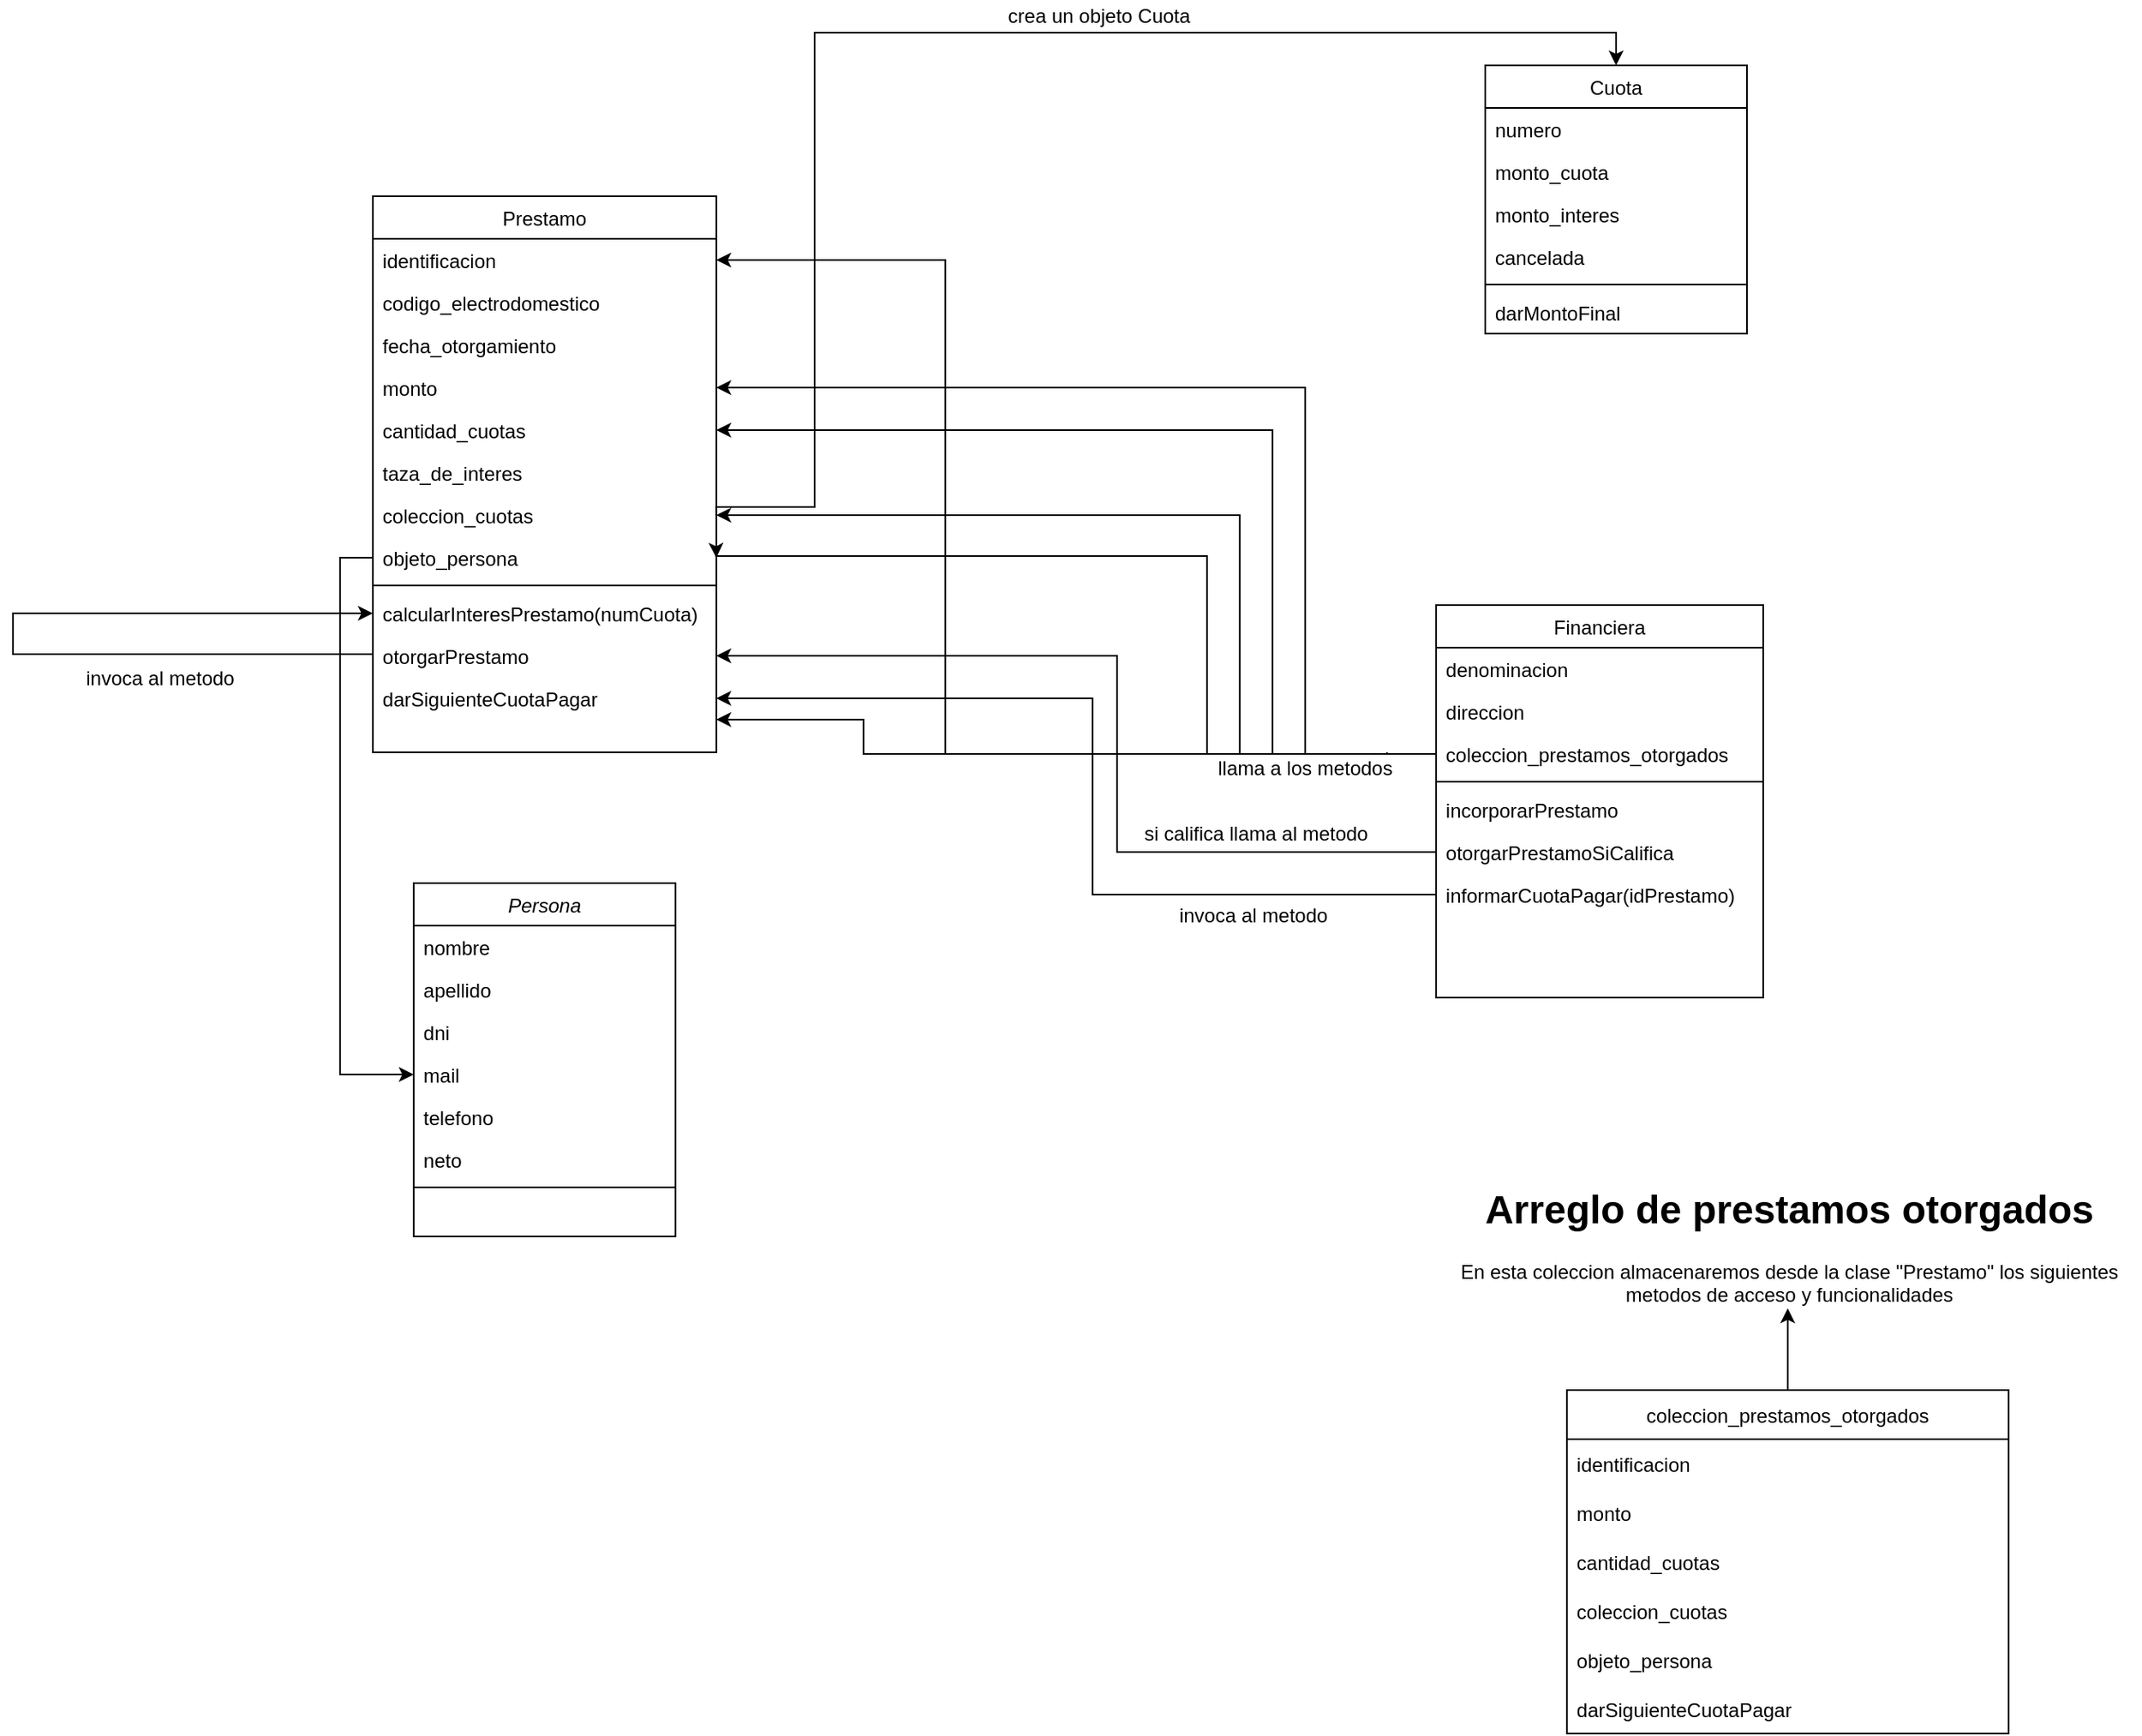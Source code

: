 <mxfile>
    <diagram id="C5RBs43oDa-KdzZeNtuy" name="Delegación entre las clases">
        <mxGraphModel dx="2656" dy="881" grid="1" gridSize="10" guides="1" tooltips="1" connect="1" arrows="1" fold="1" page="1" pageScale="1" pageWidth="827" pageHeight="1169" math="0" shadow="0">
            <root>
                <mxCell id="WIyWlLk6GJQsqaUBKTNV-0"/>
                <mxCell id="WIyWlLk6GJQsqaUBKTNV-1" parent="WIyWlLk6GJQsqaUBKTNV-0"/>
                <mxCell id="zkfFHV4jXpPFQw0GAbJ--0" value="Persona" style="swimlane;fontStyle=2;align=center;verticalAlign=top;childLayout=stackLayout;horizontal=1;startSize=26;horizontalStack=0;resizeParent=1;resizeLast=0;collapsible=1;marginBottom=0;rounded=0;shadow=0;strokeWidth=1;" parent="WIyWlLk6GJQsqaUBKTNV-1" vertex="1">
                    <mxGeometry x="-335.08" y="580" width="160" height="216" as="geometry">
                        <mxRectangle x="230" y="140" width="160" height="26" as="alternateBounds"/>
                    </mxGeometry>
                </mxCell>
                <mxCell id="zkfFHV4jXpPFQw0GAbJ--1" value="nombre" style="text;align=left;verticalAlign=top;spacingLeft=4;spacingRight=4;overflow=hidden;rotatable=0;points=[[0,0.5],[1,0.5]];portConstraint=eastwest;" parent="zkfFHV4jXpPFQw0GAbJ--0" vertex="1">
                    <mxGeometry y="26" width="160" height="26" as="geometry"/>
                </mxCell>
                <mxCell id="zkfFHV4jXpPFQw0GAbJ--2" value="apellido" style="text;align=left;verticalAlign=top;spacingLeft=4;spacingRight=4;overflow=hidden;rotatable=0;points=[[0,0.5],[1,0.5]];portConstraint=eastwest;rounded=0;shadow=0;html=0;" parent="zkfFHV4jXpPFQw0GAbJ--0" vertex="1">
                    <mxGeometry y="52" width="160" height="26" as="geometry"/>
                </mxCell>
                <mxCell id="zkfFHV4jXpPFQw0GAbJ--3" value="dni" style="text;align=left;verticalAlign=top;spacingLeft=4;spacingRight=4;overflow=hidden;rotatable=0;points=[[0,0.5],[1,0.5]];portConstraint=eastwest;rounded=0;shadow=0;html=0;" parent="zkfFHV4jXpPFQw0GAbJ--0" vertex="1">
                    <mxGeometry y="78" width="160" height="26" as="geometry"/>
                </mxCell>
                <mxCell id="xmXf_xuK64yHnz7fLXEf-1" value="mail" style="text;align=left;verticalAlign=top;spacingLeft=4;spacingRight=4;overflow=hidden;rotatable=0;points=[[0,0.5],[1,0.5]];portConstraint=eastwest;rounded=0;shadow=0;html=0;" parent="zkfFHV4jXpPFQw0GAbJ--0" vertex="1">
                    <mxGeometry y="104" width="160" height="26" as="geometry"/>
                </mxCell>
                <mxCell id="xmXf_xuK64yHnz7fLXEf-2" value="telefono" style="text;align=left;verticalAlign=top;spacingLeft=4;spacingRight=4;overflow=hidden;rotatable=0;points=[[0,0.5],[1,0.5]];portConstraint=eastwest;rounded=0;shadow=0;html=0;" parent="zkfFHV4jXpPFQw0GAbJ--0" vertex="1">
                    <mxGeometry y="130" width="160" height="26" as="geometry"/>
                </mxCell>
                <mxCell id="xmXf_xuK64yHnz7fLXEf-3" value="neto" style="text;align=left;verticalAlign=top;spacingLeft=4;spacingRight=4;overflow=hidden;rotatable=0;points=[[0,0.5],[1,0.5]];portConstraint=eastwest;rounded=0;shadow=0;html=0;" parent="zkfFHV4jXpPFQw0GAbJ--0" vertex="1">
                    <mxGeometry y="156" width="160" height="26" as="geometry"/>
                </mxCell>
                <mxCell id="zkfFHV4jXpPFQw0GAbJ--4" value="" style="line;html=1;strokeWidth=1;align=left;verticalAlign=middle;spacingTop=-1;spacingLeft=3;spacingRight=3;rotatable=0;labelPosition=right;points=[];portConstraint=eastwest;" parent="zkfFHV4jXpPFQw0GAbJ--0" vertex="1">
                    <mxGeometry y="182" width="160" height="8" as="geometry"/>
                </mxCell>
                <mxCell id="zkfFHV4jXpPFQw0GAbJ--6" value="Prestamo" style="swimlane;fontStyle=0;align=center;verticalAlign=top;childLayout=stackLayout;horizontal=1;startSize=26;horizontalStack=0;resizeParent=1;resizeLast=0;collapsible=1;marginBottom=0;rounded=0;shadow=0;strokeWidth=1;" parent="WIyWlLk6GJQsqaUBKTNV-1" vertex="1">
                    <mxGeometry x="-360.08" y="160" width="210" height="340" as="geometry">
                        <mxRectangle x="130" y="380" width="160" height="26" as="alternateBounds"/>
                    </mxGeometry>
                </mxCell>
                <mxCell id="zkfFHV4jXpPFQw0GAbJ--7" value="identificacion" style="text;align=left;verticalAlign=top;spacingLeft=4;spacingRight=4;overflow=hidden;rotatable=0;points=[[0,0.5],[1,0.5]];portConstraint=eastwest;" parent="zkfFHV4jXpPFQw0GAbJ--6" vertex="1">
                    <mxGeometry y="26" width="210" height="26" as="geometry"/>
                </mxCell>
                <mxCell id="zkfFHV4jXpPFQw0GAbJ--8" value="codigo_electrodomestico" style="text;align=left;verticalAlign=top;spacingLeft=4;spacingRight=4;overflow=hidden;rotatable=0;points=[[0,0.5],[1,0.5]];portConstraint=eastwest;rounded=0;shadow=0;html=0;" parent="zkfFHV4jXpPFQw0GAbJ--6" vertex="1">
                    <mxGeometry y="52" width="210" height="26" as="geometry"/>
                </mxCell>
                <mxCell id="xmXf_xuK64yHnz7fLXEf-8" value="fecha_otorgamiento" style="text;align=left;verticalAlign=top;spacingLeft=4;spacingRight=4;overflow=hidden;rotatable=0;points=[[0,0.5],[1,0.5]];portConstraint=eastwest;rounded=0;shadow=0;html=0;" parent="zkfFHV4jXpPFQw0GAbJ--6" vertex="1">
                    <mxGeometry y="78" width="210" height="26" as="geometry"/>
                </mxCell>
                <mxCell id="xmXf_xuK64yHnz7fLXEf-9" value="monto" style="text;align=left;verticalAlign=top;spacingLeft=4;spacingRight=4;overflow=hidden;rotatable=0;points=[[0,0.5],[1,0.5]];portConstraint=eastwest;rounded=0;shadow=0;html=0;" parent="zkfFHV4jXpPFQw0GAbJ--6" vertex="1">
                    <mxGeometry y="104" width="210" height="26" as="geometry"/>
                </mxCell>
                <mxCell id="xmXf_xuK64yHnz7fLXEf-10" value="cantidad_cuotas" style="text;align=left;verticalAlign=top;spacingLeft=4;spacingRight=4;overflow=hidden;rotatable=0;points=[[0,0.5],[1,0.5]];portConstraint=eastwest;rounded=0;shadow=0;html=0;" parent="zkfFHV4jXpPFQw0GAbJ--6" vertex="1">
                    <mxGeometry y="130" width="210" height="26" as="geometry"/>
                </mxCell>
                <mxCell id="xmXf_xuK64yHnz7fLXEf-11" value="taza_de_interes" style="text;align=left;verticalAlign=top;spacingLeft=4;spacingRight=4;overflow=hidden;rotatable=0;points=[[0,0.5],[1,0.5]];portConstraint=eastwest;rounded=0;shadow=0;html=0;" parent="zkfFHV4jXpPFQw0GAbJ--6" vertex="1">
                    <mxGeometry y="156" width="210" height="26" as="geometry"/>
                </mxCell>
                <mxCell id="xmXf_xuK64yHnz7fLXEf-13" value="coleccion_cuotas" style="text;align=left;verticalAlign=top;spacingLeft=4;spacingRight=4;overflow=hidden;rotatable=0;points=[[0,0.5],[1,0.5]];portConstraint=eastwest;rounded=0;shadow=0;html=0;" parent="zkfFHV4jXpPFQw0GAbJ--6" vertex="1">
                    <mxGeometry y="182" width="210" height="26" as="geometry"/>
                </mxCell>
                <mxCell id="xmXf_xuK64yHnz7fLXEf-14" value="objeto_persona" style="text;align=left;verticalAlign=top;spacingLeft=4;spacingRight=4;overflow=hidden;rotatable=0;points=[[0,0.5],[1,0.5]];portConstraint=eastwest;rounded=0;shadow=0;html=0;" parent="zkfFHV4jXpPFQw0GAbJ--6" vertex="1">
                    <mxGeometry y="208" width="210" height="26" as="geometry"/>
                </mxCell>
                <mxCell id="zkfFHV4jXpPFQw0GAbJ--9" value="" style="line;html=1;strokeWidth=1;align=left;verticalAlign=middle;spacingTop=-1;spacingLeft=3;spacingRight=3;rotatable=0;labelPosition=right;points=[];portConstraint=eastwest;" parent="zkfFHV4jXpPFQw0GAbJ--6" vertex="1">
                    <mxGeometry y="234" width="210" height="8" as="geometry"/>
                </mxCell>
                <mxCell id="xmXf_xuK64yHnz7fLXEf-19" value="" style="edgeStyle=orthogonalEdgeStyle;rounded=0;orthogonalLoop=1;jettySize=auto;html=1;" parent="zkfFHV4jXpPFQw0GAbJ--6" source="xmXf_xuK64yHnz7fLXEf-18" target="zkfFHV4jXpPFQw0GAbJ--11" edge="1">
                    <mxGeometry relative="1" as="geometry">
                        <Array as="points">
                            <mxPoint x="-220" y="280"/>
                            <mxPoint x="-220" y="255"/>
                        </Array>
                    </mxGeometry>
                </mxCell>
                <mxCell id="zkfFHV4jXpPFQw0GAbJ--11" value="calcularInteresPrestamo(numCuota)" style="text;align=left;verticalAlign=top;spacingLeft=4;spacingRight=4;overflow=hidden;rotatable=0;points=[[0,0.5],[1,0.5]];portConstraint=eastwest;" parent="zkfFHV4jXpPFQw0GAbJ--6" vertex="1">
                    <mxGeometry y="242" width="210" height="26" as="geometry"/>
                </mxCell>
                <mxCell id="xmXf_xuK64yHnz7fLXEf-18" value="otorgarPrestamo" style="text;align=left;verticalAlign=top;spacingLeft=4;spacingRight=4;overflow=hidden;rotatable=0;points=[[0,0.5],[1,0.5]];portConstraint=eastwest;" parent="zkfFHV4jXpPFQw0GAbJ--6" vertex="1">
                    <mxGeometry y="268" width="210" height="26" as="geometry"/>
                </mxCell>
                <mxCell id="xmXf_xuK64yHnz7fLXEf-20" value="darSiguienteCuotaPagar" style="text;align=left;verticalAlign=top;spacingLeft=4;spacingRight=4;overflow=hidden;rotatable=0;points=[[0,0.5],[1,0.5]];portConstraint=eastwest;" parent="zkfFHV4jXpPFQw0GAbJ--6" vertex="1">
                    <mxGeometry y="294" width="210" height="26" as="geometry"/>
                </mxCell>
                <mxCell id="zkfFHV4jXpPFQw0GAbJ--13" value="Financiera" style="swimlane;fontStyle=0;align=center;verticalAlign=top;childLayout=stackLayout;horizontal=1;startSize=26;horizontalStack=0;resizeParent=1;resizeLast=0;collapsible=1;marginBottom=0;rounded=0;shadow=0;strokeWidth=1;" parent="WIyWlLk6GJQsqaUBKTNV-1" vertex="1">
                    <mxGeometry x="289.92" y="410" width="200" height="240" as="geometry">
                        <mxRectangle x="340" y="380" width="170" height="26" as="alternateBounds"/>
                    </mxGeometry>
                </mxCell>
                <mxCell id="zkfFHV4jXpPFQw0GAbJ--14" value="denominacion" style="text;align=left;verticalAlign=top;spacingLeft=4;spacingRight=4;overflow=hidden;rotatable=0;points=[[0,0.5],[1,0.5]];portConstraint=eastwest;" parent="zkfFHV4jXpPFQw0GAbJ--13" vertex="1">
                    <mxGeometry y="26" width="200" height="26" as="geometry"/>
                </mxCell>
                <mxCell id="xmXf_xuK64yHnz7fLXEf-15" value="direccion" style="text;align=left;verticalAlign=top;spacingLeft=4;spacingRight=4;overflow=hidden;rotatable=0;points=[[0,0.5],[1,0.5]];portConstraint=eastwest;" parent="zkfFHV4jXpPFQw0GAbJ--13" vertex="1">
                    <mxGeometry y="52" width="200" height="26" as="geometry"/>
                </mxCell>
                <mxCell id="xmXf_xuK64yHnz7fLXEf-16" value="coleccion_prestamos_otorgados" style="text;align=left;verticalAlign=top;spacingLeft=4;spacingRight=4;overflow=hidden;rotatable=0;points=[[0,0.5],[1,0.5]];portConstraint=eastwest;" parent="zkfFHV4jXpPFQw0GAbJ--13" vertex="1">
                    <mxGeometry y="78" width="200" height="26" as="geometry"/>
                </mxCell>
                <mxCell id="zkfFHV4jXpPFQw0GAbJ--15" value="" style="line;html=1;strokeWidth=1;align=left;verticalAlign=middle;spacingTop=-1;spacingLeft=3;spacingRight=3;rotatable=0;labelPosition=right;points=[];portConstraint=eastwest;" parent="zkfFHV4jXpPFQw0GAbJ--13" vertex="1">
                    <mxGeometry y="104" width="200" height="8" as="geometry"/>
                </mxCell>
                <mxCell id="xmXf_xuK64yHnz7fLXEf-21" value="incorporarPrestamo" style="text;align=left;verticalAlign=top;spacingLeft=4;spacingRight=4;overflow=hidden;rotatable=0;points=[[0,0.5],[1,0.5]];portConstraint=eastwest;" parent="zkfFHV4jXpPFQw0GAbJ--13" vertex="1">
                    <mxGeometry y="112" width="200" height="26" as="geometry"/>
                </mxCell>
                <mxCell id="xmXf_xuK64yHnz7fLXEf-22" value="otorgarPrestamoSiCalifica" style="text;align=left;verticalAlign=top;spacingLeft=4;spacingRight=4;overflow=hidden;rotatable=0;points=[[0,0.5],[1,0.5]];portConstraint=eastwest;" parent="zkfFHV4jXpPFQw0GAbJ--13" vertex="1">
                    <mxGeometry y="138" width="200" height="26" as="geometry"/>
                </mxCell>
                <mxCell id="xmXf_xuK64yHnz7fLXEf-23" value="informarCuotaPagar(idPrestamo)" style="text;align=left;verticalAlign=top;spacingLeft=4;spacingRight=4;overflow=hidden;rotatable=0;points=[[0,0.5],[1,0.5]];portConstraint=eastwest;" parent="zkfFHV4jXpPFQw0GAbJ--13" vertex="1">
                    <mxGeometry y="164" width="200" height="26" as="geometry"/>
                </mxCell>
                <mxCell id="zkfFHV4jXpPFQw0GAbJ--17" value="Cuota" style="swimlane;fontStyle=0;align=center;verticalAlign=top;childLayout=stackLayout;horizontal=1;startSize=26;horizontalStack=0;resizeParent=1;resizeLast=0;collapsible=1;marginBottom=0;rounded=0;shadow=0;strokeWidth=1;" parent="WIyWlLk6GJQsqaUBKTNV-1" vertex="1">
                    <mxGeometry x="320" y="80" width="160" height="164" as="geometry">
                        <mxRectangle x="550" y="140" width="160" height="26" as="alternateBounds"/>
                    </mxGeometry>
                </mxCell>
                <mxCell id="zkfFHV4jXpPFQw0GAbJ--18" value="numero" style="text;align=left;verticalAlign=top;spacingLeft=4;spacingRight=4;overflow=hidden;rotatable=0;points=[[0,0.5],[1,0.5]];portConstraint=eastwest;" parent="zkfFHV4jXpPFQw0GAbJ--17" vertex="1">
                    <mxGeometry y="26" width="160" height="26" as="geometry"/>
                </mxCell>
                <mxCell id="zkfFHV4jXpPFQw0GAbJ--19" value="monto_cuota" style="text;align=left;verticalAlign=top;spacingLeft=4;spacingRight=4;overflow=hidden;rotatable=0;points=[[0,0.5],[1,0.5]];portConstraint=eastwest;rounded=0;shadow=0;html=0;" parent="zkfFHV4jXpPFQw0GAbJ--17" vertex="1">
                    <mxGeometry y="52" width="160" height="26" as="geometry"/>
                </mxCell>
                <mxCell id="zkfFHV4jXpPFQw0GAbJ--20" value="monto_interes" style="text;align=left;verticalAlign=top;spacingLeft=4;spacingRight=4;overflow=hidden;rotatable=0;points=[[0,0.5],[1,0.5]];portConstraint=eastwest;rounded=0;shadow=0;html=0;" parent="zkfFHV4jXpPFQw0GAbJ--17" vertex="1">
                    <mxGeometry y="78" width="160" height="26" as="geometry"/>
                </mxCell>
                <mxCell id="zkfFHV4jXpPFQw0GAbJ--21" value="cancelada" style="text;align=left;verticalAlign=top;spacingLeft=4;spacingRight=4;overflow=hidden;rotatable=0;points=[[0,0.5],[1,0.5]];portConstraint=eastwest;rounded=0;shadow=0;html=0;" parent="zkfFHV4jXpPFQw0GAbJ--17" vertex="1">
                    <mxGeometry y="104" width="160" height="26" as="geometry"/>
                </mxCell>
                <mxCell id="zkfFHV4jXpPFQw0GAbJ--23" value="" style="line;html=1;strokeWidth=1;align=left;verticalAlign=middle;spacingTop=-1;spacingLeft=3;spacingRight=3;rotatable=0;labelPosition=right;points=[];portConstraint=eastwest;" parent="zkfFHV4jXpPFQw0GAbJ--17" vertex="1">
                    <mxGeometry y="130" width="160" height="8" as="geometry"/>
                </mxCell>
                <mxCell id="zkfFHV4jXpPFQw0GAbJ--24" value="darMontoFinal" style="text;align=left;verticalAlign=top;spacingLeft=4;spacingRight=4;overflow=hidden;rotatable=0;points=[[0,0.5],[1,0.5]];portConstraint=eastwest;" parent="zkfFHV4jXpPFQw0GAbJ--17" vertex="1">
                    <mxGeometry y="138" width="160" height="26" as="geometry"/>
                </mxCell>
                <mxCell id="xmXf_xuK64yHnz7fLXEf-24" style="edgeStyle=orthogonalEdgeStyle;rounded=0;orthogonalLoop=1;jettySize=auto;html=1;exitX=0;exitY=0.5;exitDx=0;exitDy=0;entryX=1;entryY=0.5;entryDx=0;entryDy=0;" parent="WIyWlLk6GJQsqaUBKTNV-1" source="xmXf_xuK64yHnz7fLXEf-22" target="xmXf_xuK64yHnz7fLXEf-18" edge="1">
                    <mxGeometry relative="1" as="geometry">
                        <Array as="points">
                            <mxPoint x="94.92" y="561"/>
                            <mxPoint x="94.92" y="441"/>
                        </Array>
                    </mxGeometry>
                </mxCell>
                <mxCell id="xmXf_xuK64yHnz7fLXEf-25" style="edgeStyle=orthogonalEdgeStyle;rounded=0;orthogonalLoop=1;jettySize=auto;html=1;exitX=0;exitY=0.5;exitDx=0;exitDy=0;entryX=1;entryY=0.5;entryDx=0;entryDy=0;" parent="WIyWlLk6GJQsqaUBKTNV-1" source="xmXf_xuK64yHnz7fLXEf-23" target="xmXf_xuK64yHnz7fLXEf-20" edge="1">
                    <mxGeometry relative="1" as="geometry">
                        <Array as="points">
                            <mxPoint x="79.92" y="587"/>
                            <mxPoint x="79.92" y="467"/>
                        </Array>
                    </mxGeometry>
                </mxCell>
                <mxCell id="xmXf_xuK64yHnz7fLXEf-34" style="edgeStyle=orthogonalEdgeStyle;rounded=0;orthogonalLoop=1;jettySize=auto;html=1;exitX=0;exitY=0.5;exitDx=0;exitDy=0;entryX=0;entryY=0.5;entryDx=0;entryDy=0;elbow=vertical;" parent="WIyWlLk6GJQsqaUBKTNV-1" source="xmXf_xuK64yHnz7fLXEf-14" target="xmXf_xuK64yHnz7fLXEf-1" edge="1">
                    <mxGeometry relative="1" as="geometry"/>
                </mxCell>
                <UserObject label="invoca al metodo" placeholders="1" name="Variable" id="xmXf_xuK64yHnz7fLXEf-35">
                    <mxCell style="text;html=1;strokeColor=none;fillColor=none;align=center;verticalAlign=middle;whiteSpace=wrap;overflow=hidden;" parent="WIyWlLk6GJQsqaUBKTNV-1" vertex="1">
                        <mxGeometry x="-540.08" y="445" width="100" height="20" as="geometry"/>
                    </mxCell>
                </UserObject>
                <mxCell id="xmXf_xuK64yHnz7fLXEf-37" style="rounded=0;orthogonalLoop=1;jettySize=auto;html=1;exitX=0;exitY=0.5;exitDx=0;exitDy=0;elbow=vertical;entryX=1;entryY=0.5;entryDx=0;entryDy=0;edgeStyle=orthogonalEdgeStyle;" parent="WIyWlLk6GJQsqaUBKTNV-1" source="xmXf_xuK64yHnz7fLXEf-16" target="xmXf_xuK64yHnz7fLXEf-13" edge="1">
                    <mxGeometry relative="1" as="geometry">
                        <Array as="points">
                            <mxPoint x="169.92" y="501"/>
                            <mxPoint x="169.92" y="355"/>
                        </Array>
                    </mxGeometry>
                </mxCell>
                <mxCell id="xmXf_xuK64yHnz7fLXEf-38" style="edgeStyle=orthogonalEdgeStyle;rounded=0;orthogonalLoop=1;jettySize=auto;html=1;exitX=0;exitY=0.5;exitDx=0;exitDy=0;entryX=1;entryY=0.5;entryDx=0;entryDy=0;elbow=vertical;" parent="WIyWlLk6GJQsqaUBKTNV-1" source="xmXf_xuK64yHnz7fLXEf-16" target="xmXf_xuK64yHnz7fLXEf-14" edge="1">
                    <mxGeometry relative="1" as="geometry">
                        <Array as="points">
                            <mxPoint x="149.92" y="501"/>
                            <mxPoint x="149.92" y="380"/>
                            <mxPoint x="-150.08" y="380"/>
                        </Array>
                    </mxGeometry>
                </mxCell>
                <mxCell id="xmXf_xuK64yHnz7fLXEf-39" style="edgeStyle=orthogonalEdgeStyle;rounded=0;orthogonalLoop=1;jettySize=auto;html=1;exitX=0;exitY=0.5;exitDx=0;exitDy=0;entryX=1;entryY=0.5;entryDx=0;entryDy=0;elbow=vertical;" parent="WIyWlLk6GJQsqaUBKTNV-1" source="xmXf_xuK64yHnz7fLXEf-16" target="xmXf_xuK64yHnz7fLXEf-9" edge="1">
                    <mxGeometry relative="1" as="geometry">
                        <Array as="points">
                            <mxPoint x="209.92" y="501"/>
                            <mxPoint x="209.92" y="277"/>
                        </Array>
                    </mxGeometry>
                </mxCell>
                <mxCell id="xmXf_xuK64yHnz7fLXEf-40" style="edgeStyle=orthogonalEdgeStyle;rounded=0;orthogonalLoop=1;jettySize=auto;html=1;entryX=1;entryY=0.5;entryDx=0;entryDy=0;elbow=vertical;" parent="WIyWlLk6GJQsqaUBKTNV-1" target="xmXf_xuK64yHnz7fLXEf-10" edge="1">
                    <mxGeometry relative="1" as="geometry">
                        <mxPoint x="259.92" y="500" as="sourcePoint"/>
                        <Array as="points">
                            <mxPoint x="189.92" y="501"/>
                            <mxPoint x="189.92" y="303"/>
                        </Array>
                    </mxGeometry>
                </mxCell>
                <mxCell id="xmXf_xuK64yHnz7fLXEf-42" style="edgeStyle=orthogonalEdgeStyle;rounded=0;orthogonalLoop=1;jettySize=auto;html=1;exitX=1;exitY=0.5;exitDx=0;exitDy=0;elbow=vertical;entryX=0.5;entryY=0;entryDx=0;entryDy=0;" parent="WIyWlLk6GJQsqaUBKTNV-1" source="xmXf_xuK64yHnz7fLXEf-13" target="zkfFHV4jXpPFQw0GAbJ--17" edge="1">
                    <mxGeometry relative="1" as="geometry">
                        <Array as="points">
                            <mxPoint x="-150" y="350"/>
                            <mxPoint x="-90" y="350"/>
                            <mxPoint x="-90" y="60"/>
                            <mxPoint x="400" y="60"/>
                        </Array>
                        <mxPoint x="403" y="110" as="targetPoint"/>
                    </mxGeometry>
                </mxCell>
                <UserObject label="crea un objeto Cuota" placeholders="1" name="Variable" id="xmXf_xuK64yHnz7fLXEf-45">
                    <mxCell style="text;html=1;strokeColor=none;fillColor=none;align=center;verticalAlign=middle;whiteSpace=wrap;overflow=hidden;" parent="WIyWlLk6GJQsqaUBKTNV-1" vertex="1">
                        <mxGeometry x="13.92" y="40" width="140" height="20" as="geometry"/>
                    </mxCell>
                </UserObject>
                <UserObject label="llama a los metodos" placeholders="1" name="Variable" id="xmXf_xuK64yHnz7fLXEf-46">
                    <mxCell style="text;html=1;strokeColor=none;fillColor=none;align=center;verticalAlign=middle;whiteSpace=wrap;overflow=hidden;" parent="WIyWlLk6GJQsqaUBKTNV-1" vertex="1">
                        <mxGeometry x="139.92" y="500" width="140" height="20" as="geometry"/>
                    </mxCell>
                </UserObject>
                <UserObject label="si califica llama al metodo" placeholders="1" name="Variable" id="xmXf_xuK64yHnz7fLXEf-48">
                    <mxCell style="text;html=1;strokeColor=none;fillColor=none;align=center;verticalAlign=middle;whiteSpace=wrap;overflow=hidden;" parent="WIyWlLk6GJQsqaUBKTNV-1" vertex="1">
                        <mxGeometry x="109.92" y="540" width="140" height="20" as="geometry"/>
                    </mxCell>
                </UserObject>
                <UserObject label="invoca al metodo&amp;nbsp;" placeholders="1" name="Variable" id="xmXf_xuK64yHnz7fLXEf-49">
                    <mxCell style="text;html=1;strokeColor=none;fillColor=none;align=center;verticalAlign=middle;whiteSpace=wrap;overflow=hidden;" parent="WIyWlLk6GJQsqaUBKTNV-1" vertex="1">
                        <mxGeometry x="109.92" y="590" width="140" height="20" as="geometry"/>
                    </mxCell>
                </UserObject>
                <mxCell id="xmXf_xuK64yHnz7fLXEf-50" style="edgeStyle=orthogonalEdgeStyle;rounded=0;orthogonalLoop=1;jettySize=auto;html=1;exitX=0;exitY=0.5;exitDx=0;exitDy=0;elbow=vertical;entryX=1;entryY=0.5;entryDx=0;entryDy=0;" parent="WIyWlLk6GJQsqaUBKTNV-1" source="xmXf_xuK64yHnz7fLXEf-16" target="zkfFHV4jXpPFQw0GAbJ--7" edge="1">
                    <mxGeometry relative="1" as="geometry">
                        <mxPoint x="-70.08" y="500.69" as="targetPoint"/>
                        <Array as="points">
                            <mxPoint x="-10.08" y="501"/>
                            <mxPoint x="-10.08" y="199"/>
                        </Array>
                    </mxGeometry>
                </mxCell>
                <mxCell id="xmXf_xuK64yHnz7fLXEf-51" style="edgeStyle=orthogonalEdgeStyle;rounded=0;orthogonalLoop=1;jettySize=auto;html=1;exitX=0;exitY=0.5;exitDx=0;exitDy=0;elbow=vertical;" parent="WIyWlLk6GJQsqaUBKTNV-1" source="xmXf_xuK64yHnz7fLXEf-16" edge="1">
                    <mxGeometry relative="1" as="geometry">
                        <mxPoint x="-150.08" y="480" as="targetPoint"/>
                        <Array as="points">
                            <mxPoint x="-60.08" y="501"/>
                            <mxPoint x="-60.08" y="480"/>
                        </Array>
                    </mxGeometry>
                </mxCell>
                <mxCell id="8" style="edgeStyle=none;html=1;exitX=0.5;exitY=0;exitDx=0;exitDy=0;entryX=0.5;entryY=1;entryDx=0;entryDy=0;" edge="1" parent="WIyWlLk6GJQsqaUBKTNV-1" source="1" target="9">
                    <mxGeometry relative="1" as="geometry">
                        <mxPoint x="505" y="790" as="targetPoint"/>
                    </mxGeometry>
                </mxCell>
                <mxCell id="1" value="coleccion_prestamos_otorgados" style="swimlane;fontStyle=0;childLayout=stackLayout;horizontal=1;startSize=30;horizontalStack=0;resizeParent=1;resizeParentMax=0;resizeLast=0;collapsible=1;marginBottom=0;" vertex="1" parent="WIyWlLk6GJQsqaUBKTNV-1">
                    <mxGeometry x="369.92" y="890" width="270" height="210" as="geometry"/>
                </mxCell>
                <mxCell id="2" value="identificacion" style="text;strokeColor=none;fillColor=none;align=left;verticalAlign=middle;spacingLeft=4;spacingRight=4;overflow=hidden;points=[[0,0.5],[1,0.5]];portConstraint=eastwest;rotatable=0;" vertex="1" parent="1">
                    <mxGeometry y="30" width="270" height="30" as="geometry"/>
                </mxCell>
                <mxCell id="3" value="monto" style="text;strokeColor=none;fillColor=none;align=left;verticalAlign=middle;spacingLeft=4;spacingRight=4;overflow=hidden;points=[[0,0.5],[1,0.5]];portConstraint=eastwest;rotatable=0;" vertex="1" parent="1">
                    <mxGeometry y="60" width="270" height="30" as="geometry"/>
                </mxCell>
                <mxCell id="4" value="cantidad_cuotas" style="text;strokeColor=none;fillColor=none;align=left;verticalAlign=middle;spacingLeft=4;spacingRight=4;overflow=hidden;points=[[0,0.5],[1,0.5]];portConstraint=eastwest;rotatable=0;" vertex="1" parent="1">
                    <mxGeometry y="90" width="270" height="30" as="geometry"/>
                </mxCell>
                <mxCell id="5" value="coleccion_cuotas" style="text;strokeColor=none;fillColor=none;align=left;verticalAlign=middle;spacingLeft=4;spacingRight=4;overflow=hidden;points=[[0,0.5],[1,0.5]];portConstraint=eastwest;rotatable=0;" vertex="1" parent="1">
                    <mxGeometry y="120" width="270" height="30" as="geometry"/>
                </mxCell>
                <mxCell id="6" value="objeto_persona" style="text;strokeColor=none;fillColor=none;align=left;verticalAlign=middle;spacingLeft=4;spacingRight=4;overflow=hidden;points=[[0,0.5],[1,0.5]];portConstraint=eastwest;rotatable=0;" vertex="1" parent="1">
                    <mxGeometry y="150" width="270" height="30" as="geometry"/>
                </mxCell>
                <mxCell id="7" value="darSiguienteCuotaPagar" style="text;strokeColor=none;fillColor=none;align=left;verticalAlign=middle;spacingLeft=4;spacingRight=4;overflow=hidden;points=[[0,0.5],[1,0.5]];portConstraint=eastwest;rotatable=0;" vertex="1" parent="1">
                    <mxGeometry y="180" width="270" height="30" as="geometry"/>
                </mxCell>
                <mxCell id="9" value="&lt;h1 style=&quot;text-align: center&quot;&gt;Arreglo de prestamos otorgados&lt;/h1&gt;&lt;p style=&quot;text-align: center&quot;&gt;En esta coleccion almacenaremos desde la clase &quot;Prestamo&quot; los siguientes metodos de acceso y funcionalidades&lt;/p&gt;" style="text;html=1;strokeColor=none;fillColor=none;spacing=5;spacingTop=-20;whiteSpace=wrap;overflow=hidden;rounded=0;" vertex="1" parent="WIyWlLk6GJQsqaUBKTNV-1">
                    <mxGeometry x="289.92" y="760" width="430" height="80" as="geometry"/>
                </mxCell>
            </root>
        </mxGraphModel>
    </diagram>
</mxfile>